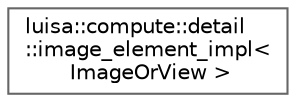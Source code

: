 digraph "类继承关系图"
{
 // LATEX_PDF_SIZE
  bgcolor="transparent";
  edge [fontname=Helvetica,fontsize=10,labelfontname=Helvetica,labelfontsize=10];
  node [fontname=Helvetica,fontsize=10,shape=box,height=0.2,width=0.4];
  rankdir="LR";
  Node0 [id="Node000000",label="luisa::compute::detail\l::image_element_impl\<\l ImageOrView \>",height=0.2,width=0.4,color="grey40", fillcolor="white", style="filled",URL="$structluisa_1_1compute_1_1detail_1_1image__element__impl.html",tooltip=" "];
}
